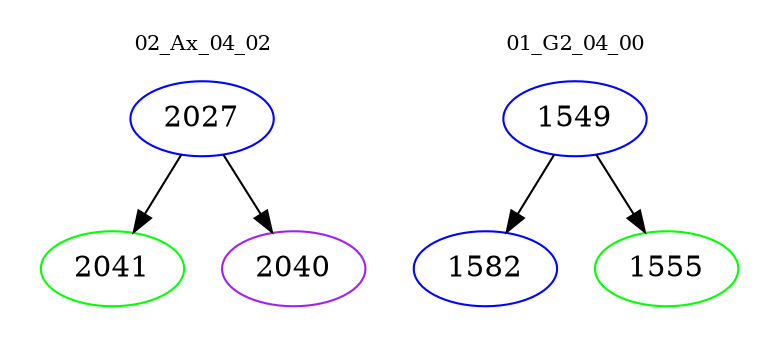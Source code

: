 digraph{
subgraph cluster_0 {
color = white
label = "02_Ax_04_02";
fontsize=10;
T0_2027 [label="2027", color="blue"]
T0_2027 -> T0_2041 [color="black"]
T0_2041 [label="2041", color="green"]
T0_2027 -> T0_2040 [color="black"]
T0_2040 [label="2040", color="purple"]
}
subgraph cluster_1 {
color = white
label = "01_G2_04_00";
fontsize=10;
T1_1549 [label="1549", color="blue"]
T1_1549 -> T1_1582 [color="black"]
T1_1582 [label="1582", color="blue"]
T1_1549 -> T1_1555 [color="black"]
T1_1555 [label="1555", color="green"]
}
}
